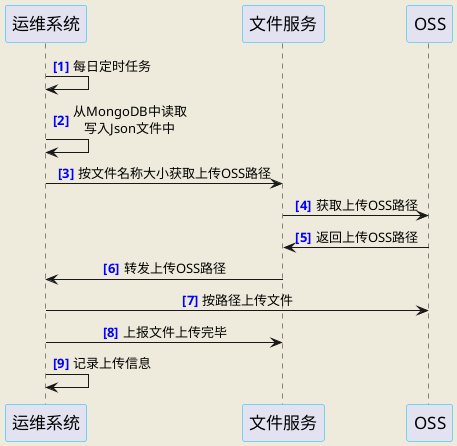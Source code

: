@startuml
skinparam backgroundColor #EEEBDC

skinparam sequenceMessageAlign center
'skinparam monochrome reverse

skinparam sequence {
ParticipantBorderColor DeepSkyBlue
'ParticipantBackgroundColor DodgerBlue
ParticipantFontSize 17
'ParticipantFontColor #A9DCDF

}

autonumber "<font color=blue><b>[##]"
participant "运维系统" as omsys

participant "文件服务" as filesys

participant "OSS" as OSS

'note over DCU, robot : 人机执行行走任务

omsys -> omsys: 每日定时任务

omsys -> omsys: 从MongoDB中读取\n写入Json文件中

omsys -> filesys: 按文件名称大小获取上传OSS路径


filesys -> OSS: 获取上传OSS路径

OSS -> filesys: 返回上传OSS路径

filesys -> omsys: 转发上传OSS路径

omsys -> OSS: 按路径上传文件


omsys -> filesys: 上报文件上传完毕

omsys -> omsys: 记录上传信息



@enduml